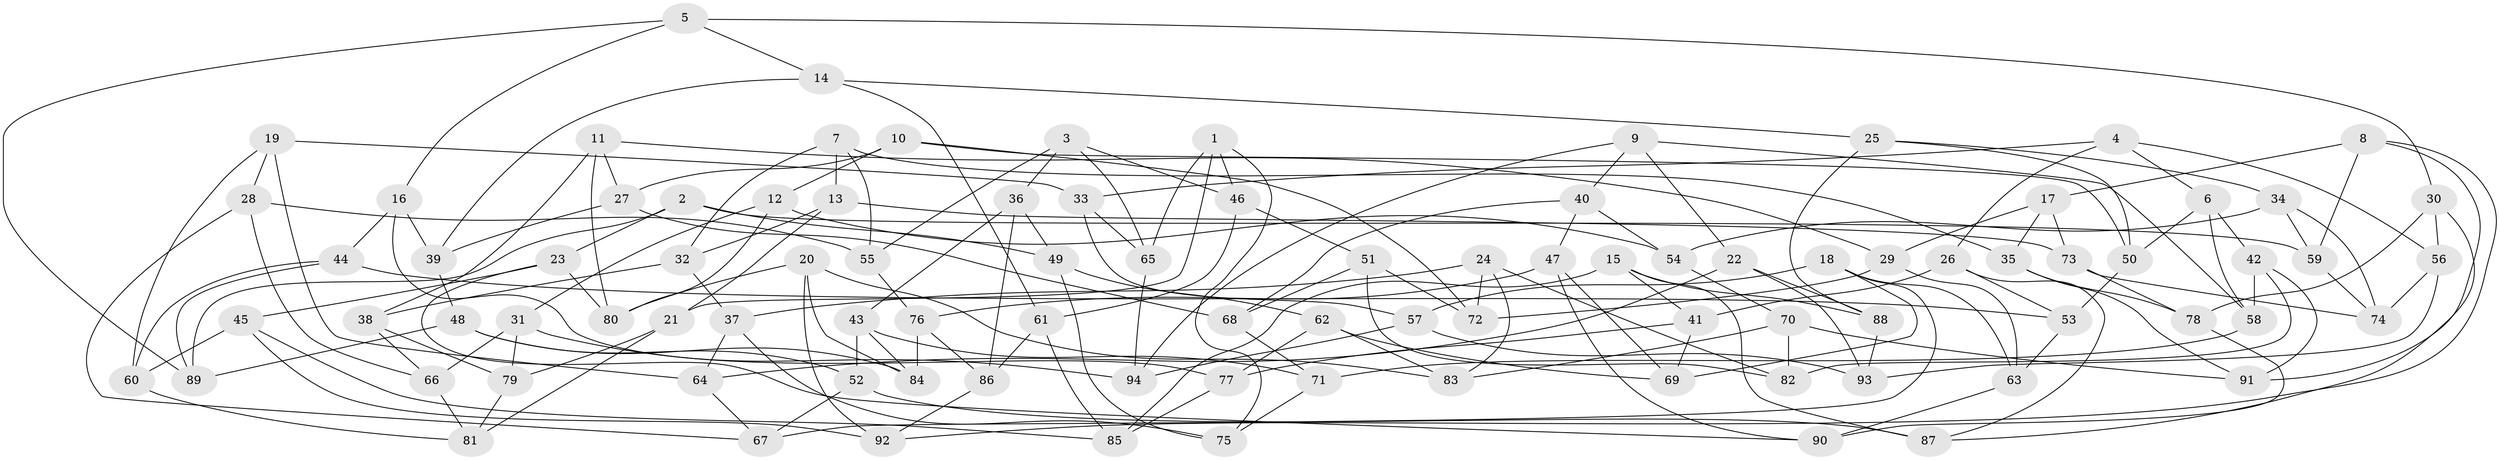 // Generated by graph-tools (version 1.1) at 2025/37/03/09/25 02:37:56]
// undirected, 94 vertices, 188 edges
graph export_dot {
graph [start="1"]
  node [color=gray90,style=filled];
  1;
  2;
  3;
  4;
  5;
  6;
  7;
  8;
  9;
  10;
  11;
  12;
  13;
  14;
  15;
  16;
  17;
  18;
  19;
  20;
  21;
  22;
  23;
  24;
  25;
  26;
  27;
  28;
  29;
  30;
  31;
  32;
  33;
  34;
  35;
  36;
  37;
  38;
  39;
  40;
  41;
  42;
  43;
  44;
  45;
  46;
  47;
  48;
  49;
  50;
  51;
  52;
  53;
  54;
  55;
  56;
  57;
  58;
  59;
  60;
  61;
  62;
  63;
  64;
  65;
  66;
  67;
  68;
  69;
  70;
  71;
  72;
  73;
  74;
  75;
  76;
  77;
  78;
  79;
  80;
  81;
  82;
  83;
  84;
  85;
  86;
  87;
  88;
  89;
  90;
  91;
  92;
  93;
  94;
  1 -- 21;
  1 -- 75;
  1 -- 46;
  1 -- 65;
  2 -- 49;
  2 -- 59;
  2 -- 89;
  2 -- 23;
  3 -- 46;
  3 -- 36;
  3 -- 65;
  3 -- 55;
  4 -- 33;
  4 -- 6;
  4 -- 56;
  4 -- 26;
  5 -- 14;
  5 -- 16;
  5 -- 89;
  5 -- 30;
  6 -- 42;
  6 -- 50;
  6 -- 58;
  7 -- 13;
  7 -- 32;
  7 -- 55;
  7 -- 35;
  8 -- 17;
  8 -- 91;
  8 -- 59;
  8 -- 92;
  9 -- 22;
  9 -- 94;
  9 -- 40;
  9 -- 58;
  10 -- 72;
  10 -- 27;
  10 -- 12;
  10 -- 50;
  11 -- 80;
  11 -- 27;
  11 -- 29;
  11 -- 38;
  12 -- 54;
  12 -- 31;
  12 -- 80;
  13 -- 32;
  13 -- 73;
  13 -- 21;
  14 -- 61;
  14 -- 25;
  14 -- 39;
  15 -- 88;
  15 -- 87;
  15 -- 41;
  15 -- 85;
  16 -- 39;
  16 -- 77;
  16 -- 44;
  17 -- 29;
  17 -- 35;
  17 -- 73;
  18 -- 69;
  18 -- 57;
  18 -- 63;
  18 -- 67;
  19 -- 28;
  19 -- 33;
  19 -- 60;
  19 -- 64;
  20 -- 83;
  20 -- 84;
  20 -- 92;
  20 -- 80;
  21 -- 81;
  21 -- 79;
  22 -- 64;
  22 -- 88;
  22 -- 93;
  23 -- 80;
  23 -- 45;
  23 -- 90;
  24 -- 82;
  24 -- 72;
  24 -- 83;
  24 -- 37;
  25 -- 88;
  25 -- 50;
  25 -- 34;
  26 -- 53;
  26 -- 41;
  26 -- 87;
  27 -- 39;
  27 -- 68;
  28 -- 67;
  28 -- 66;
  28 -- 55;
  29 -- 63;
  29 -- 72;
  30 -- 87;
  30 -- 56;
  30 -- 78;
  31 -- 66;
  31 -- 79;
  31 -- 94;
  32 -- 38;
  32 -- 37;
  33 -- 57;
  33 -- 65;
  34 -- 74;
  34 -- 54;
  34 -- 59;
  35 -- 91;
  35 -- 78;
  36 -- 43;
  36 -- 49;
  36 -- 86;
  37 -- 64;
  37 -- 75;
  38 -- 66;
  38 -- 79;
  39 -- 48;
  40 -- 47;
  40 -- 68;
  40 -- 54;
  41 -- 69;
  41 -- 77;
  42 -- 91;
  42 -- 58;
  42 -- 82;
  43 -- 84;
  43 -- 71;
  43 -- 52;
  44 -- 89;
  44 -- 60;
  44 -- 53;
  45 -- 92;
  45 -- 60;
  45 -- 85;
  46 -- 51;
  46 -- 61;
  47 -- 76;
  47 -- 90;
  47 -- 69;
  48 -- 84;
  48 -- 52;
  48 -- 89;
  49 -- 75;
  49 -- 62;
  50 -- 53;
  51 -- 72;
  51 -- 68;
  51 -- 82;
  52 -- 87;
  52 -- 67;
  53 -- 63;
  54 -- 70;
  55 -- 76;
  56 -- 74;
  56 -- 93;
  57 -- 94;
  57 -- 93;
  58 -- 71;
  59 -- 74;
  60 -- 81;
  61 -- 86;
  61 -- 85;
  62 -- 69;
  62 -- 77;
  62 -- 83;
  63 -- 90;
  64 -- 67;
  65 -- 94;
  66 -- 81;
  68 -- 71;
  70 -- 91;
  70 -- 83;
  70 -- 82;
  71 -- 75;
  73 -- 78;
  73 -- 74;
  76 -- 84;
  76 -- 86;
  77 -- 85;
  78 -- 90;
  79 -- 81;
  86 -- 92;
  88 -- 93;
}
